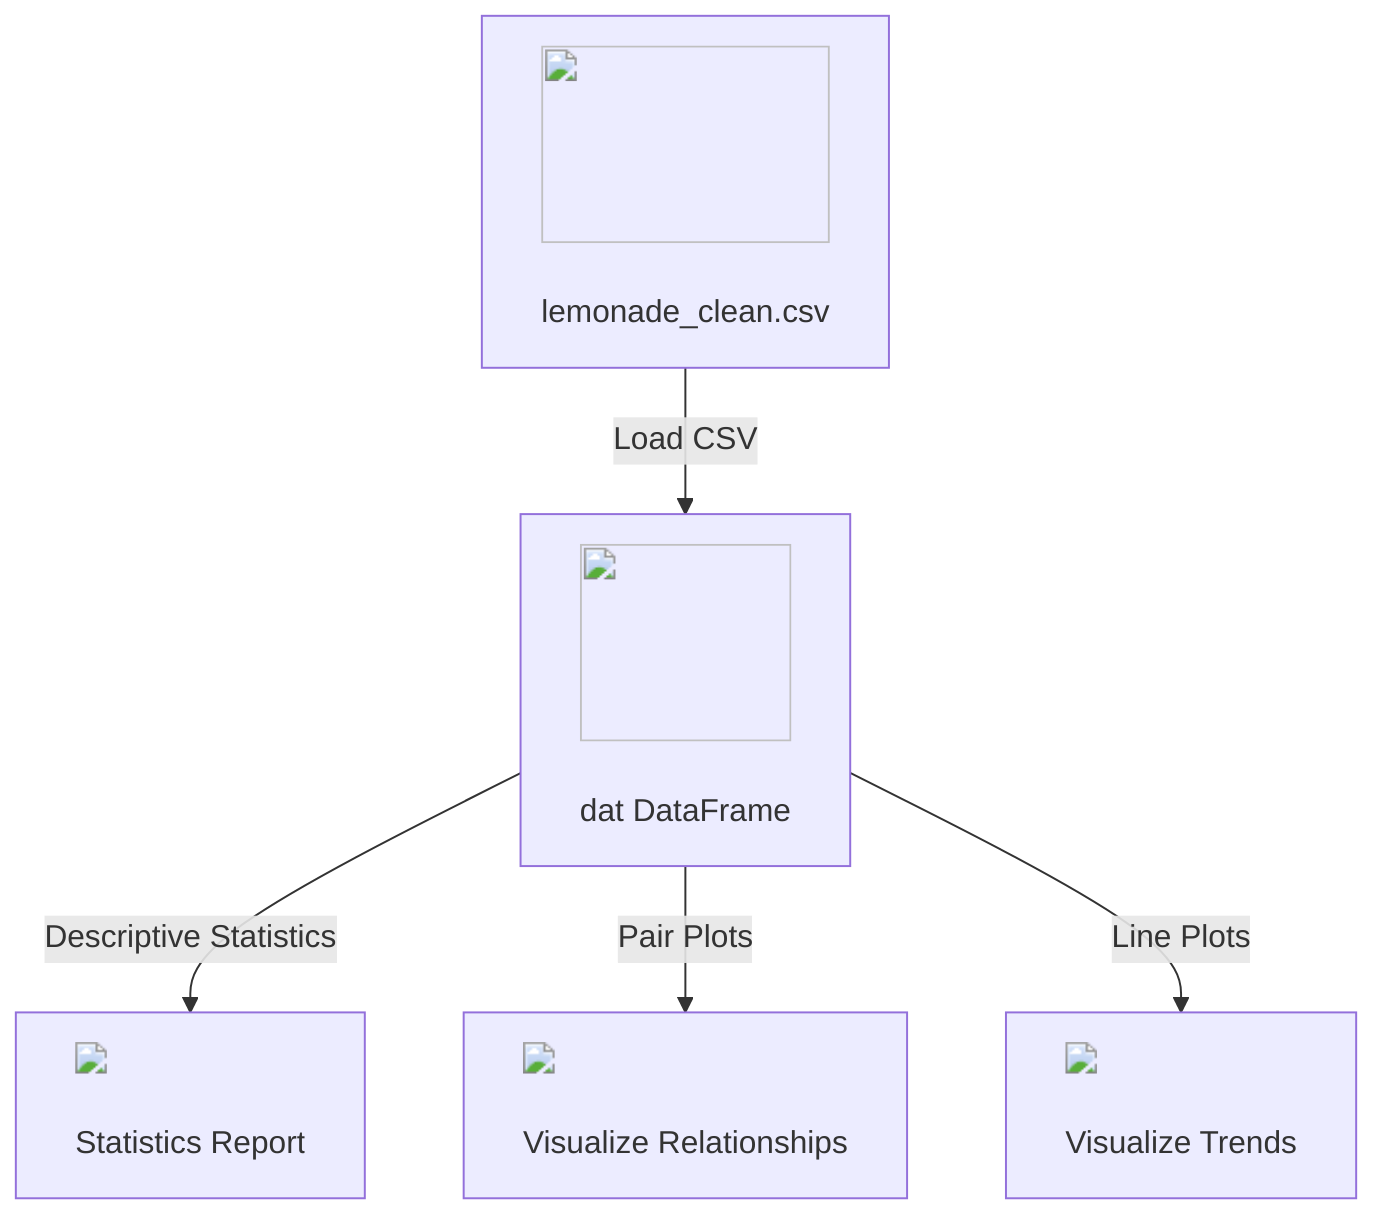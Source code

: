 flowchart TD
    %% Node for the data source
    A[<img src='icons/file.svg' width=100 height=100/> <br/> lemonade_clean.csv] -->|Load CSV| B[<img src='icons/table.svg' width=100 height=100/> <br/> dat DataFrame] 
    B -->|Descriptive Statistics| C[<img src='dummy_plots/hist_template.svg'/> <br/> Statistics Report]
    B -->|Pair Plots| D[<img src='dummy_plots/pairplot_template.svg'/> <br/> Visualize Relationships]
    B -->|Line Plots| E[<img src='dummy_plots/lineplot_template.svg'/> <br/> Visualize Trends]
    
    %% Comments explaining each node
    %% lemonade_clean.csv: CSV file as the data source
    %% dat DataFrame: Loaded data from CSV
    %% Descriptive Statistics: Generating summary statistics for the data
    %% Pair Plots: Plotting to show relationships between variables
    %% Line Plots: Plotting to show trends over time